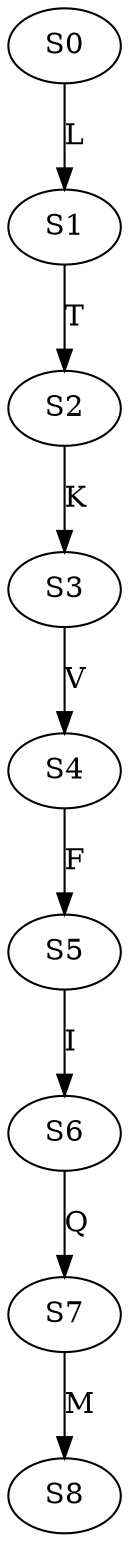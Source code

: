 strict digraph  {
	S0 -> S1 [ label = L ];
	S1 -> S2 [ label = T ];
	S2 -> S3 [ label = K ];
	S3 -> S4 [ label = V ];
	S4 -> S5 [ label = F ];
	S5 -> S6 [ label = I ];
	S6 -> S7 [ label = Q ];
	S7 -> S8 [ label = M ];
}
